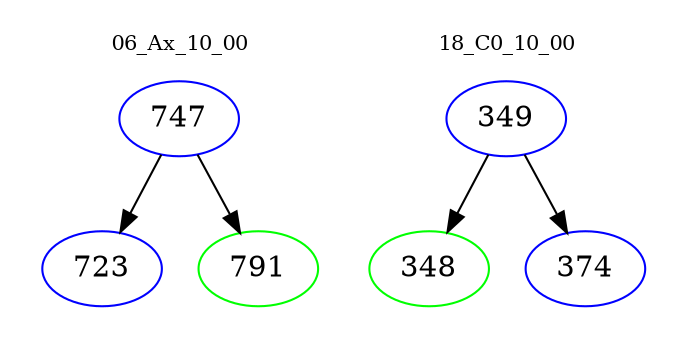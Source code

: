 digraph{
subgraph cluster_0 {
color = white
label = "06_Ax_10_00";
fontsize=10;
T0_747 [label="747", color="blue"]
T0_747 -> T0_723 [color="black"]
T0_723 [label="723", color="blue"]
T0_747 -> T0_791 [color="black"]
T0_791 [label="791", color="green"]
}
subgraph cluster_1 {
color = white
label = "18_C0_10_00";
fontsize=10;
T1_349 [label="349", color="blue"]
T1_349 -> T1_348 [color="black"]
T1_348 [label="348", color="green"]
T1_349 -> T1_374 [color="black"]
T1_374 [label="374", color="blue"]
}
}

